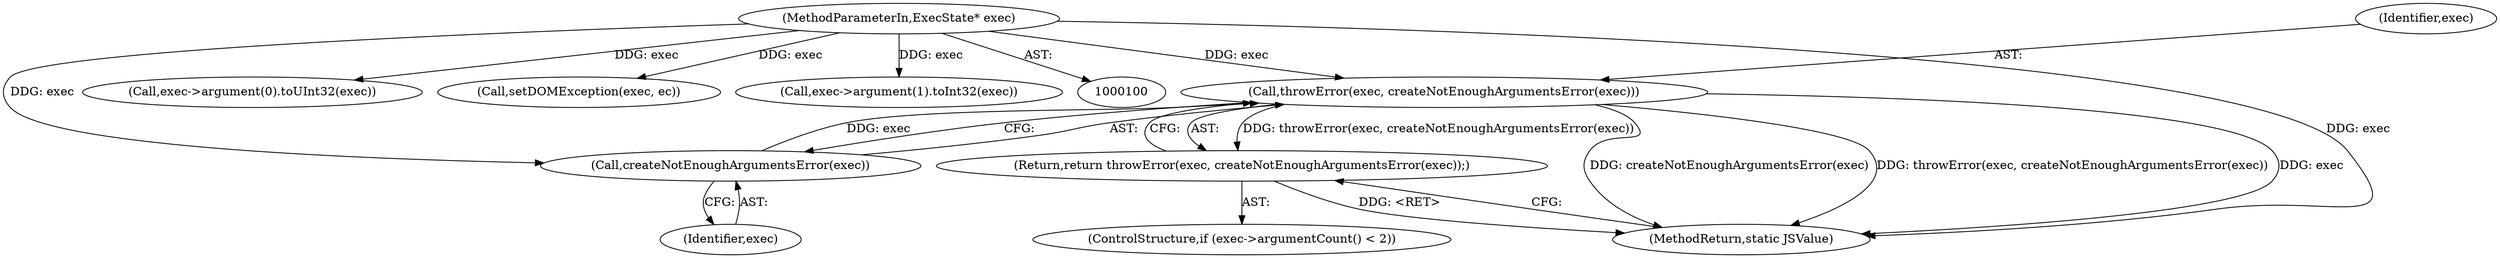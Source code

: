 digraph "0_Chrome_b944f670bb7a8a919daac497a4ea0536c954c201_0@pointer" {
"1000110" [label="(Call,throwError(exec, createNotEnoughArgumentsError(exec)))"];
"1000112" [label="(Call,createNotEnoughArgumentsError(exec))"];
"1000101" [label="(MethodParameterIn,ExecState* exec)"];
"1000109" [label="(Return,return throwError(exec, createNotEnoughArgumentsError(exec));)"];
"1000109" [label="(Return,return throwError(exec, createNotEnoughArgumentsError(exec));)"];
"1000113" [label="(Identifier,exec)"];
"1000121" [label="(Call,exec->argument(0).toUInt32(exec))"];
"1000110" [label="(Call,throwError(exec, createNotEnoughArgumentsError(exec)))"];
"1000158" [label="(Call,setDOMException(exec, ec))"];
"1000130" [label="(Call,exec->argument(1).toInt32(exec))"];
"1000105" [label="(ControlStructure,if (exec->argumentCount() < 2))"];
"1000163" [label="(MethodReturn,static JSValue)"];
"1000111" [label="(Identifier,exec)"];
"1000101" [label="(MethodParameterIn,ExecState* exec)"];
"1000112" [label="(Call,createNotEnoughArgumentsError(exec))"];
"1000110" -> "1000109"  [label="AST: "];
"1000110" -> "1000112"  [label="CFG: "];
"1000111" -> "1000110"  [label="AST: "];
"1000112" -> "1000110"  [label="AST: "];
"1000109" -> "1000110"  [label="CFG: "];
"1000110" -> "1000163"  [label="DDG: createNotEnoughArgumentsError(exec)"];
"1000110" -> "1000163"  [label="DDG: throwError(exec, createNotEnoughArgumentsError(exec))"];
"1000110" -> "1000163"  [label="DDG: exec"];
"1000110" -> "1000109"  [label="DDG: throwError(exec, createNotEnoughArgumentsError(exec))"];
"1000112" -> "1000110"  [label="DDG: exec"];
"1000101" -> "1000110"  [label="DDG: exec"];
"1000112" -> "1000113"  [label="CFG: "];
"1000113" -> "1000112"  [label="AST: "];
"1000101" -> "1000112"  [label="DDG: exec"];
"1000101" -> "1000100"  [label="AST: "];
"1000101" -> "1000163"  [label="DDG: exec"];
"1000101" -> "1000121"  [label="DDG: exec"];
"1000101" -> "1000130"  [label="DDG: exec"];
"1000101" -> "1000158"  [label="DDG: exec"];
"1000109" -> "1000105"  [label="AST: "];
"1000163" -> "1000109"  [label="CFG: "];
"1000109" -> "1000163"  [label="DDG: <RET>"];
}
